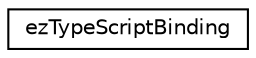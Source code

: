digraph "Graphical Class Hierarchy"
{
 // LATEX_PDF_SIZE
  edge [fontname="Helvetica",fontsize="10",labelfontname="Helvetica",labelfontsize="10"];
  node [fontname="Helvetica",fontsize="10",shape=record];
  rankdir="LR";
  Node0 [label="ezTypeScriptBinding",height=0.2,width=0.4,color="black", fillcolor="white", style="filled",URL="$d2/da2/classez_type_script_binding.htm",tooltip=" "];
}

